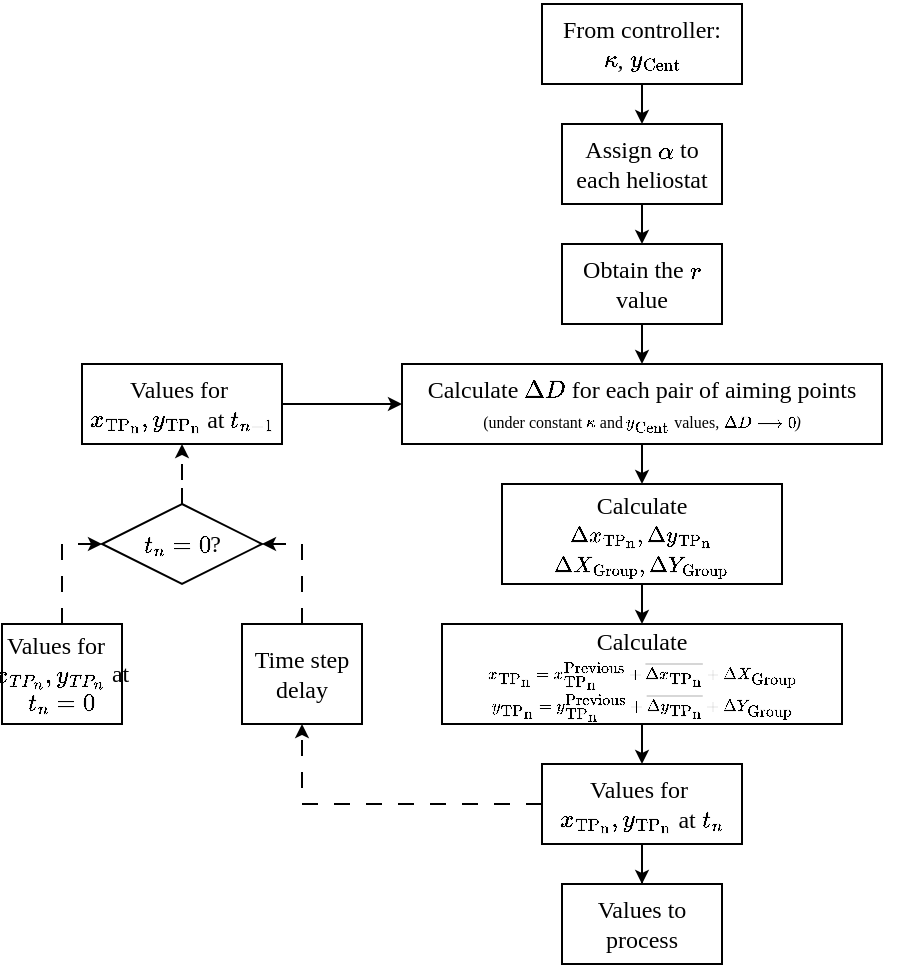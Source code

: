 <mxfile version="21.2.1" type="device">
  <diagram name="Seite-1" id="A6S29_sGXdXD3qdOOlDM">
    <mxGraphModel dx="780" dy="496" grid="1" gridSize="10" guides="1" tooltips="1" connect="1" arrows="1" fold="1" page="1" pageScale="1" pageWidth="827" pageHeight="1169" math="1" shadow="0">
      <root>
        <mxCell id="0" />
        <mxCell id="1" parent="0" />
        <mxCell id="F5RFSt0ZtSQc1648nNTS-16" style="edgeStyle=orthogonalEdgeStyle;rounded=0;orthogonalLoop=1;jettySize=auto;html=1;exitX=0.5;exitY=1;exitDx=0;exitDy=0;entryX=0.5;entryY=0;entryDx=0;entryDy=0;endSize=4;fontFamily=Computer Modern;fontSource=https%3A%2F%2Ffonts.googleapis.com%2Fcss%3Ffamily%3DLatin%2BModern%2BMath;" parent="1" source="F5RFSt0ZtSQc1648nNTS-1" target="F5RFSt0ZtSQc1648nNTS-2" edge="1">
          <mxGeometry relative="1" as="geometry" />
        </mxCell>
        <mxCell id="F5RFSt0ZtSQc1648nNTS-1" value="&lt;font data-font-src=&quot;https://fonts.googleapis.com/css?family=Computer+Modern&quot;&gt;&lt;font data-font-src=&quot;https://fonts.googleapis.com/css?family=Latin+Modern+Math&quot;&gt;From controller:&lt;/font&gt;&lt;br&gt;&lt;font data-font-src=&quot;https://fonts.googleapis.com/css?family=Latin+Modern+Math&quot;&gt;&lt;i&gt;\(\kappa\), \(y_{\mathrm{Cent}}\)&lt;/i&gt;&lt;/font&gt;&lt;/font&gt;" style="rounded=0;whiteSpace=wrap;html=1;fontFamily=Computer Modern;fontSource=https%3A%2F%2Ffonts.googleapis.com%2Fcss%3Ffamily%3DLatin%2BModern%2BMath;" parent="1" vertex="1">
          <mxGeometry x="510" y="40" width="100" height="40" as="geometry" />
        </mxCell>
        <mxCell id="F5RFSt0ZtSQc1648nNTS-18" style="edgeStyle=orthogonalEdgeStyle;rounded=0;orthogonalLoop=1;jettySize=auto;html=1;exitX=0.5;exitY=1;exitDx=0;exitDy=0;entryX=0.5;entryY=0;entryDx=0;entryDy=0;endSize=4;fontFamily=Computer Modern;fontSource=https%3A%2F%2Ffonts.googleapis.com%2Fcss%3Ffamily%3DLatin%2BModern%2BMath;" parent="1" source="F5RFSt0ZtSQc1648nNTS-2" target="F5RFSt0ZtSQc1648nNTS-3" edge="1">
          <mxGeometry relative="1" as="geometry" />
        </mxCell>
        <mxCell id="F5RFSt0ZtSQc1648nNTS-2" value="&lt;font data-font-src=&quot;https://fonts.googleapis.com/css?family=Computer+Modern&quot;&gt;&lt;font&gt;Assign &lt;/font&gt;&lt;font data-font-src=&quot;https://fonts.googleapis.com/css?family=Latin+Modern+Math&quot;&gt;&lt;i&gt;\(\alpha\)&lt;/i&gt;&lt;/font&gt;&lt;font&gt;&lt;i&gt; &lt;/i&gt;to each heliostat&lt;/font&gt;&lt;/font&gt;" style="rounded=0;whiteSpace=wrap;html=1;fontFamily=Computer Modern;fontSource=https%3A%2F%2Ffonts.googleapis.com%2Fcss%3Ffamily%3DLatin%2BModern%2BMath;" parent="1" vertex="1">
          <mxGeometry x="520" y="100" width="80" height="40" as="geometry" />
        </mxCell>
        <mxCell id="F5RFSt0ZtSQc1648nNTS-20" style="edgeStyle=orthogonalEdgeStyle;rounded=0;orthogonalLoop=1;jettySize=auto;html=1;exitX=0.5;exitY=1;exitDx=0;exitDy=0;entryX=0.5;entryY=0;entryDx=0;entryDy=0;endSize=4;fontFamily=Computer Modern;fontSource=https%3A%2F%2Ffonts.googleapis.com%2Fcss%3Ffamily%3DLatin%2BModern%2BMath;" parent="1" source="F5RFSt0ZtSQc1648nNTS-3" target="F5RFSt0ZtSQc1648nNTS-4" edge="1">
          <mxGeometry relative="1" as="geometry" />
        </mxCell>
        <mxCell id="F5RFSt0ZtSQc1648nNTS-3" value="&lt;font data-font-src=&quot;https://fonts.googleapis.com/css?family=Computer+Modern&quot;&gt;&lt;font data-font-src=&quot;https://fonts.googleapis.com/css?family=Latin+Modern+Math&quot;&gt;Obtain the &lt;/font&gt;&lt;font data-font-src=&quot;https://fonts.googleapis.com/css?family=Latin+Modern+Math&quot;&gt;&lt;i&gt;\(r\)&lt;/i&gt; value&lt;/font&gt;&lt;/font&gt;" style="rounded=0;whiteSpace=wrap;html=1;fontFamily=Computer Modern;fontSource=https%3A%2F%2Ffonts.googleapis.com%2Fcss%3Ffamily%3DLatin%2BModern%2BMath;" parent="1" vertex="1">
          <mxGeometry x="520" y="160" width="80" height="40" as="geometry" />
        </mxCell>
        <mxCell id="F5RFSt0ZtSQc1648nNTS-21" style="edgeStyle=orthogonalEdgeStyle;rounded=0;orthogonalLoop=1;jettySize=auto;html=1;exitX=0.5;exitY=1;exitDx=0;exitDy=0;entryX=0.5;entryY=0;entryDx=0;entryDy=0;endSize=4;fontFamily=Computer Modern;fontSource=https%3A%2F%2Ffonts.googleapis.com%2Fcss%3Ffamily%3DLatin%2BModern%2BMath;" parent="1" source="F5RFSt0ZtSQc1648nNTS-4" target="F5RFSt0ZtSQc1648nNTS-5" edge="1">
          <mxGeometry relative="1" as="geometry" />
        </mxCell>
        <mxCell id="F5RFSt0ZtSQc1648nNTS-4" value="&lt;font data-font-src=&quot;https://fonts.googleapis.com/css?family=Latin+Modern+Math&quot;&gt;Calculate &lt;i&gt;\(\Delta D\)&lt;/i&gt; for each pair of aiming points&lt;br&gt;&lt;font style=&quot;font-size: 8px;&quot;&gt;(under constant &lt;i&gt;\(\kappa\)&lt;/i&gt; and&lt;i&gt; \(y_{\mathrm{Cent}}\)&lt;/i&gt; values, &lt;i&gt;\(\Delta D\longrightarrow0\))&lt;/i&gt;&lt;/font&gt;&lt;/font&gt;" style="rounded=0;whiteSpace=wrap;html=1;fontFamily=Computer Modern;fontSource=https%3A%2F%2Ffonts.googleapis.com%2Fcss%3Ffamily%3DLatin%2BModern%2BMath;" parent="1" vertex="1">
          <mxGeometry x="440" y="220" width="240" height="40" as="geometry" />
        </mxCell>
        <mxCell id="F5RFSt0ZtSQc1648nNTS-22" style="edgeStyle=orthogonalEdgeStyle;rounded=0;orthogonalLoop=1;jettySize=auto;html=1;exitX=0.5;exitY=1;exitDx=0;exitDy=0;entryX=0.5;entryY=0;entryDx=0;entryDy=0;endSize=4;fontFamily=Computer Modern;fontSource=https%3A%2F%2Ffonts.googleapis.com%2Fcss%3Ffamily%3DLatin%2BModern%2BMath;" parent="1" source="F5RFSt0ZtSQc1648nNTS-5" target="F5RFSt0ZtSQc1648nNTS-10" edge="1">
          <mxGeometry relative="1" as="geometry" />
        </mxCell>
        <mxCell id="F5RFSt0ZtSQc1648nNTS-5" value="&lt;font data-font-src=&quot;https://fonts.googleapis.com/css?family=Latin+Modern+Math&quot;&gt;Calculate&lt;br&gt;&lt;i style=&quot;font-size: 11px;&quot;&gt;\(\Delta x_{\mathrm{TP_n}}, \Delta y_{\mathrm{TP_n}}\)&lt;br&gt;\(\Delta X_{\mathrm{Group}}, \Delta Y_{\mathrm{Group}}\)&lt;/i&gt;&lt;/font&gt;" style="rounded=0;whiteSpace=wrap;html=1;fontFamily=Computer Modern;fontSource=https%3A%2F%2Ffonts.googleapis.com%2Fcss%3Ffamily%3DLatin%2BModern%2BMath;" parent="1" vertex="1">
          <mxGeometry x="490" y="280" width="140" height="50" as="geometry" />
        </mxCell>
        <mxCell id="F5RFSt0ZtSQc1648nNTS-24" value="" style="edgeStyle=orthogonalEdgeStyle;rounded=0;orthogonalLoop=1;jettySize=auto;html=1;endSize=4;fontFamily=Computer Modern;fontSource=https%3A%2F%2Ffonts.googleapis.com%2Fcss%3Ffamily%3DLatin%2BModern%2BMath;" parent="1" source="F5RFSt0ZtSQc1648nNTS-7" target="F5RFSt0ZtSQc1648nNTS-8" edge="1">
          <mxGeometry relative="1" as="geometry" />
        </mxCell>
        <mxCell id="F5RFSt0ZtSQc1648nNTS-26" style="edgeStyle=orthogonalEdgeStyle;rounded=0;orthogonalLoop=1;jettySize=auto;html=1;exitX=0;exitY=0.5;exitDx=0;exitDy=0;entryX=0.5;entryY=1;entryDx=0;entryDy=0;endSize=4;dashed=1;fontFamily=Computer Modern;fontSource=https%3A%2F%2Ffonts.googleapis.com%2Fcss%3Ffamily%3DLatin%2BModern%2BMath;dashPattern=8 8;" parent="1" source="F5RFSt0ZtSQc1648nNTS-7" target="F5RFSt0ZtSQc1648nNTS-11" edge="1">
          <mxGeometry relative="1" as="geometry" />
        </mxCell>
        <mxCell id="F5RFSt0ZtSQc1648nNTS-7" value="&lt;font&gt;Values for&amp;nbsp; &lt;i&gt;\(x_{\mathrm{TP_n}}, y_{\mathrm{TP_n}}\) &lt;/i&gt;at&lt;i&gt; \(t_n\)&lt;/i&gt;&lt;/font&gt;" style="rounded=0;whiteSpace=wrap;html=1;fontFamily=Computer Modern;fontSource=https%3A%2F%2Ffonts.googleapis.com%2Fcss%3Ffamily%3DLatin%2BModern%2BMath;" parent="1" vertex="1">
          <mxGeometry x="510" y="420" width="100" height="40" as="geometry" />
        </mxCell>
        <mxCell id="F5RFSt0ZtSQc1648nNTS-8" value="&lt;font data-font-src=&quot;https://fonts.googleapis.com/css?family=Latin+Modern+Math&quot;&gt;Values to process&lt;/font&gt;" style="rounded=0;whiteSpace=wrap;html=1;fontFamily=Computer Modern;fontSource=https%3A%2F%2Ffonts.googleapis.com%2Fcss%3Ffamily%3DLatin%2BModern%2BMath;" parent="1" vertex="1">
          <mxGeometry x="520" y="480" width="80" height="40" as="geometry" />
        </mxCell>
        <mxCell id="F5RFSt0ZtSQc1648nNTS-23" style="edgeStyle=orthogonalEdgeStyle;rounded=0;orthogonalLoop=1;jettySize=auto;html=1;exitX=0.5;exitY=1;exitDx=0;exitDy=0;entryX=0.5;entryY=0;entryDx=0;entryDy=0;endSize=4;fontFamily=Computer Modern;fontSource=https%3A%2F%2Ffonts.googleapis.com%2Fcss%3Ffamily%3DLatin%2BModern%2BMath;" parent="1" source="F5RFSt0ZtSQc1648nNTS-10" target="F5RFSt0ZtSQc1648nNTS-7" edge="1">
          <mxGeometry relative="1" as="geometry" />
        </mxCell>
        <mxCell id="F5RFSt0ZtSQc1648nNTS-10" value="&lt;font data-font-src=&quot;https://fonts.googleapis.com/css?family=Latin+Modern+Math&quot;&gt;Calculate&lt;br&gt;&lt;/font&gt;&lt;i style=&quot;border-color: var(--border-color); font-size: 8px;&quot;&gt;&lt;font style=&quot;font-size: 8px;&quot; data-font-src=&quot;https://fonts.googleapis.com/css?family=Latin+Modern+Math&quot;&gt;\(x_{\mathrm{TP_n}}=x_{\mathrm{TP_n}}^{\mathrm{Previous}}+\overline{\Delta x_{\mathrm{TP_n}}}+\Delta X_{\mathrm{Group}}\)&lt;font style=&quot;border-color: var(--border-color); font-size: 8px; font-style: normal;&quot;&gt;&lt;br style=&quot;border-color: var(--border-color);&quot;&gt;&lt;/font&gt;&lt;i style=&quot;border-color: var(--border-color);&quot;&gt;\(y_{\mathrm{TP_n}}=y_{\mathrm{TP_n}}^{\mathrm{Previous}}+\overline{\Delta y_{\mathrm{TP_n}}}+\Delta Y_{\mathrm{Group}}\)&lt;/i&gt;&lt;/font&gt;&lt;br&gt;&lt;/i&gt;" style="rounded=0;whiteSpace=wrap;html=1;fontFamily=Computer Modern;fontSource=https%3A%2F%2Ffonts.googleapis.com%2Fcss%3Ffamily%3DLatin%2BModern%2BMath;" parent="1" vertex="1">
          <mxGeometry x="460" y="350" width="200" height="50" as="geometry" />
        </mxCell>
        <mxCell id="F5RFSt0ZtSQc1648nNTS-28" style="edgeStyle=orthogonalEdgeStyle;rounded=0;orthogonalLoop=1;jettySize=auto;html=1;entryX=1;entryY=0.5;entryDx=0;entryDy=0;endSize=4;dashed=1;dashPattern=8 8;" parent="1" source="F5RFSt0ZtSQc1648nNTS-11" target="F5RFSt0ZtSQc1648nNTS-12" edge="1">
          <mxGeometry relative="1" as="geometry">
            <Array as="points">
              <mxPoint x="390" y="310" />
            </Array>
          </mxGeometry>
        </mxCell>
        <mxCell id="F5RFSt0ZtSQc1648nNTS-11" value="&lt;font data-font-src=&quot;https://fonts.googleapis.com/css?family=Latin+Modern+Math&quot;&gt;Time step delay&lt;/font&gt;" style="rounded=0;whiteSpace=wrap;html=1;fontFamily=Computer Modern;fontSource=https%3A%2F%2Ffonts.googleapis.com%2Fcss%3Ffamily%3DLatin%2BModern%2BMath;" parent="1" vertex="1">
          <mxGeometry x="360" y="350" width="60" height="50" as="geometry" />
        </mxCell>
        <mxCell id="F5RFSt0ZtSQc1648nNTS-30" value="" style="edgeStyle=orthogonalEdgeStyle;rounded=0;orthogonalLoop=1;jettySize=auto;html=1;endSize=4;dashed=1;dashPattern=8 8;" parent="1" source="F5RFSt0ZtSQc1648nNTS-12" target="F5RFSt0ZtSQc1648nNTS-15" edge="1">
          <mxGeometry relative="1" as="geometry" />
        </mxCell>
        <mxCell id="F5RFSt0ZtSQc1648nNTS-12" value="&lt;i&gt;\(t_n=0\)&lt;/i&gt;?" style="rhombus;whiteSpace=wrap;html=1;fontFamily=Computer Modern;fontSource=https%3A%2F%2Ffonts.googleapis.com%2Fcss%3Ffamily%3DLatin%2BModern%2BMath;" parent="1" vertex="1">
          <mxGeometry x="290" y="290" width="80" height="40" as="geometry" />
        </mxCell>
        <mxCell id="F5RFSt0ZtSQc1648nNTS-31" style="edgeStyle=orthogonalEdgeStyle;rounded=0;orthogonalLoop=1;jettySize=auto;html=1;exitX=0.5;exitY=0;exitDx=0;exitDy=0;entryX=0;entryY=0.5;entryDx=0;entryDy=0;endSize=4;dashed=1;dashPattern=8 8;" parent="1" source="F5RFSt0ZtSQc1648nNTS-14" target="F5RFSt0ZtSQc1648nNTS-12" edge="1">
          <mxGeometry relative="1" as="geometry" />
        </mxCell>
        <mxCell id="F5RFSt0ZtSQc1648nNTS-14" value="Values for&amp;nbsp;&amp;nbsp;&lt;i style=&quot;border-color: var(--border-color);&quot;&gt;\(x_{TP_n}, y_{TP_n}\) &lt;/i&gt;&lt;span style=&quot;border-color: var(--border-color);&quot;&gt;at&lt;/span&gt;&lt;i style=&quot;border-color: var(--border-color);&quot;&gt; \(t_n=0\)&lt;/i&gt;" style="rounded=0;whiteSpace=wrap;html=1;fontFamily=Computer Modern;fontSource=https%3A%2F%2Ffonts.googleapis.com%2Fcss%3Ffamily%3DLatin%2BModern%2BMath;" parent="1" vertex="1">
          <mxGeometry x="240" y="350" width="60" height="50" as="geometry" />
        </mxCell>
        <mxCell id="F5RFSt0ZtSQc1648nNTS-25" value="" style="edgeStyle=orthogonalEdgeStyle;rounded=0;orthogonalLoop=1;jettySize=auto;html=1;endSize=4;fontFamily=Computer Modern;fontSource=https%3A%2F%2Ffonts.googleapis.com%2Fcss%3Ffamily%3DLatin%2BModern%2BMath;" parent="1" source="F5RFSt0ZtSQc1648nNTS-15" target="F5RFSt0ZtSQc1648nNTS-4" edge="1">
          <mxGeometry relative="1" as="geometry" />
        </mxCell>
        <mxCell id="F5RFSt0ZtSQc1648nNTS-15" value="&lt;font&gt;Values for&amp;nbsp; &lt;i&gt;\(x_{\mathrm{TP_n}}, y_{\mathrm{TP_n}}\) &lt;/i&gt;at&lt;i&gt; \(t_{n-1}\)&lt;/i&gt;&lt;/font&gt;" style="rounded=0;whiteSpace=wrap;html=1;fontFamily=Computer Modern;fontSource=https%3A%2F%2Ffonts.googleapis.com%2Fcss%3Ffamily%3DLatin%2BModern%2BMath;" parent="1" vertex="1">
          <mxGeometry x="280" y="220" width="100" height="40" as="geometry" />
        </mxCell>
      </root>
    </mxGraphModel>
  </diagram>
</mxfile>
